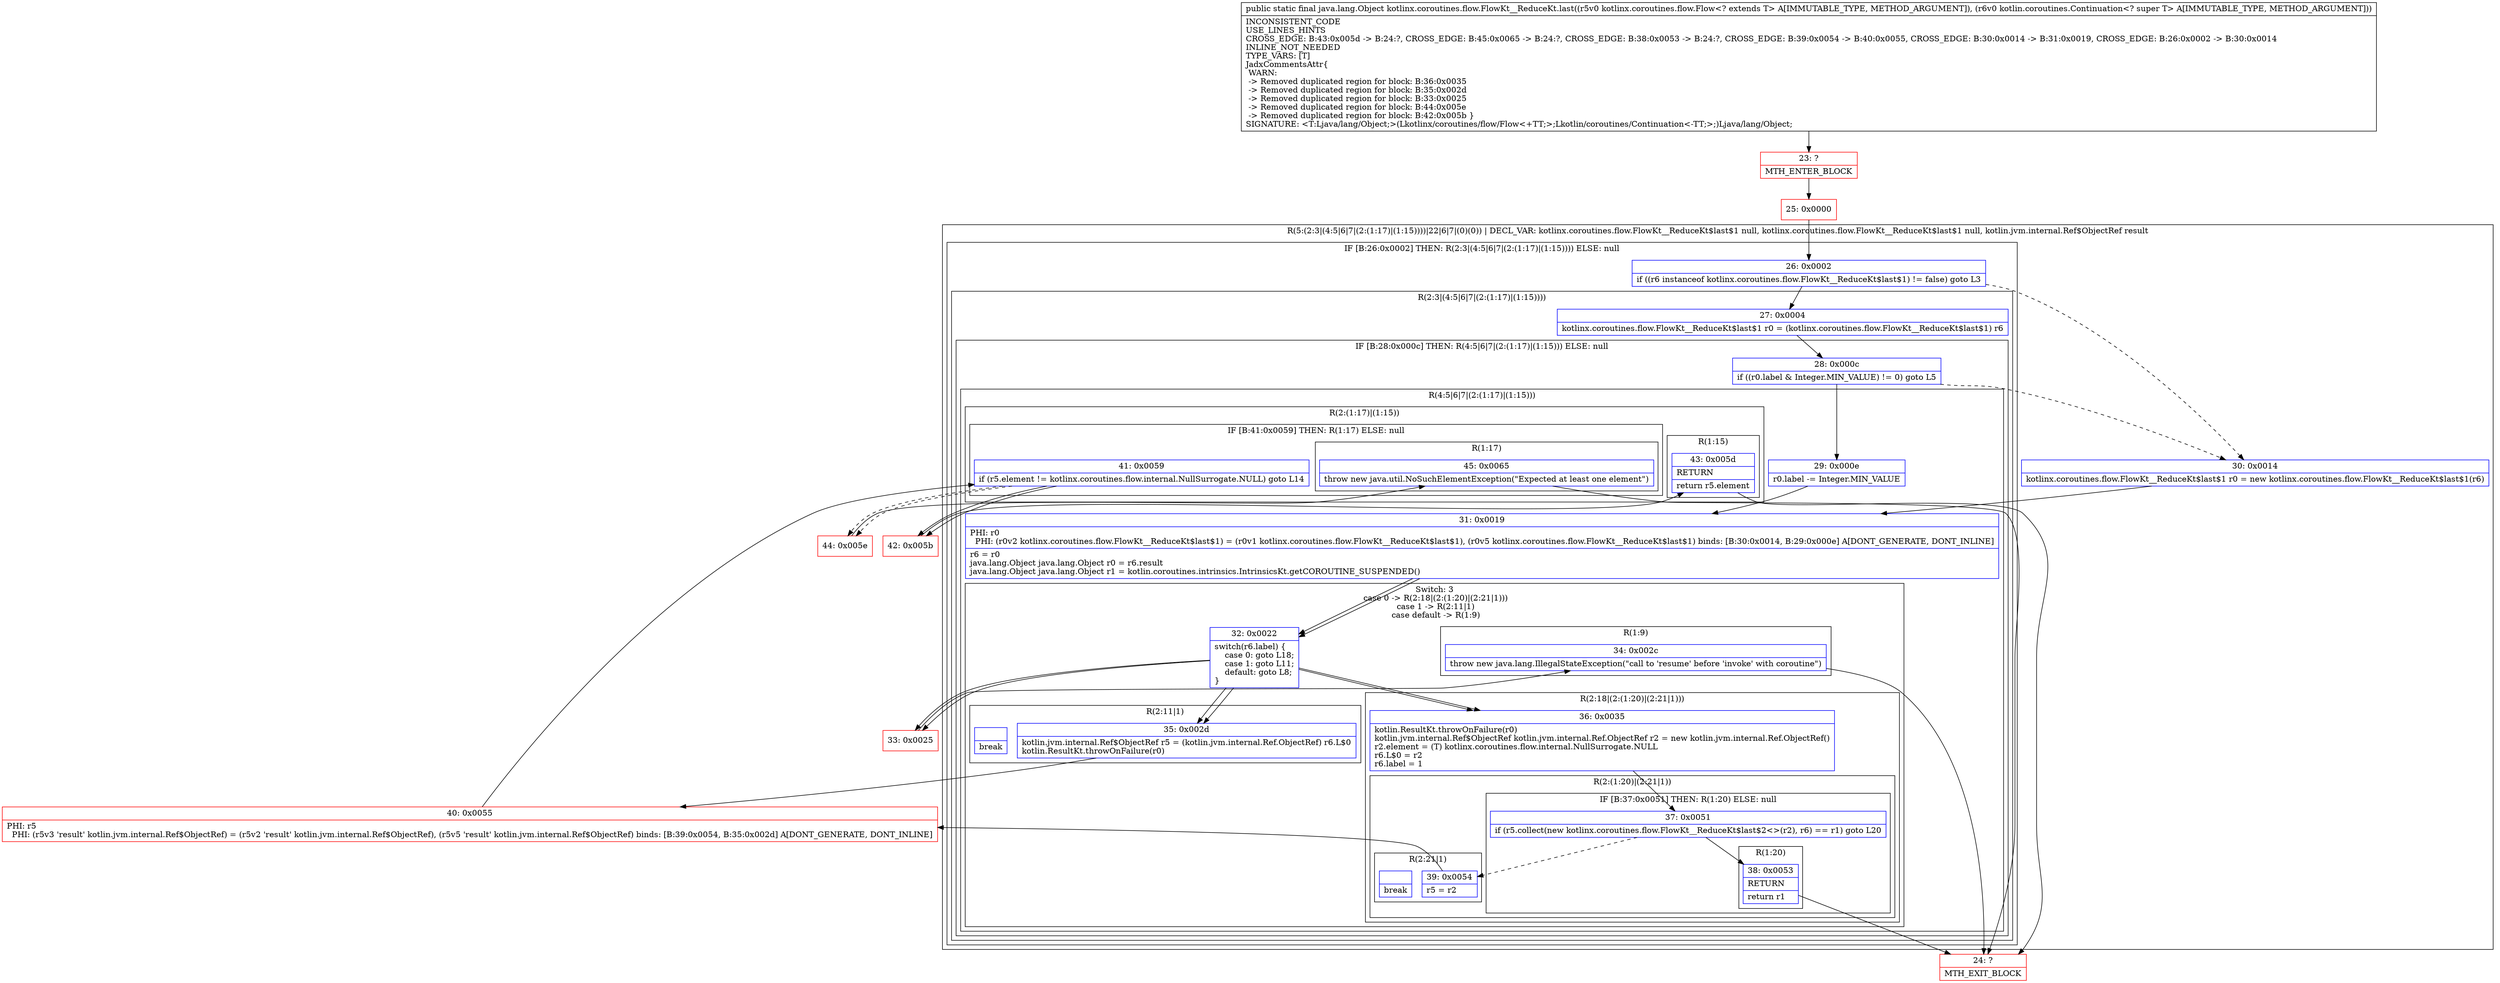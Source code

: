 digraph "CFG forkotlinx.coroutines.flow.FlowKt__ReduceKt.last(Lkotlinx\/coroutines\/flow\/Flow;Lkotlin\/coroutines\/Continuation;)Ljava\/lang\/Object;" {
subgraph cluster_Region_1278733009 {
label = "R(5:(2:3|(4:5|6|7|(2:(1:17)|(1:15))))|22|6|7|(0)(0)) | DECL_VAR: kotlinx.coroutines.flow.FlowKt__ReduceKt$last$1 null, kotlinx.coroutines.flow.FlowKt__ReduceKt$last$1 null, kotlin.jvm.internal.Ref$ObjectRef result\l";
node [shape=record,color=blue];
subgraph cluster_IfRegion_2100680874 {
label = "IF [B:26:0x0002] THEN: R(2:3|(4:5|6|7|(2:(1:17)|(1:15)))) ELSE: null";
node [shape=record,color=blue];
Node_26 [shape=record,label="{26\:\ 0x0002|if ((r6 instanceof kotlinx.coroutines.flow.FlowKt__ReduceKt$last$1) != false) goto L3\l}"];
subgraph cluster_Region_1339157283 {
label = "R(2:3|(4:5|6|7|(2:(1:17)|(1:15))))";
node [shape=record,color=blue];
Node_27 [shape=record,label="{27\:\ 0x0004|kotlinx.coroutines.flow.FlowKt__ReduceKt$last$1 r0 = (kotlinx.coroutines.flow.FlowKt__ReduceKt$last$1) r6\l}"];
subgraph cluster_IfRegion_959555042 {
label = "IF [B:28:0x000c] THEN: R(4:5|6|7|(2:(1:17)|(1:15))) ELSE: null";
node [shape=record,color=blue];
Node_28 [shape=record,label="{28\:\ 0x000c|if ((r0.label & Integer.MIN_VALUE) != 0) goto L5\l}"];
subgraph cluster_Region_941788938 {
label = "R(4:5|6|7|(2:(1:17)|(1:15)))";
node [shape=record,color=blue];
Node_29 [shape=record,label="{29\:\ 0x000e|r0.label \-= Integer.MIN_VALUE\l}"];
Node_31 [shape=record,label="{31\:\ 0x0019|PHI: r0 \l  PHI: (r0v2 kotlinx.coroutines.flow.FlowKt__ReduceKt$last$1) = (r0v1 kotlinx.coroutines.flow.FlowKt__ReduceKt$last$1), (r0v5 kotlinx.coroutines.flow.FlowKt__ReduceKt$last$1) binds: [B:30:0x0014, B:29:0x000e] A[DONT_GENERATE, DONT_INLINE]\l|r6 = r0\ljava.lang.Object java.lang.Object r0 = r6.result\ljava.lang.Object java.lang.Object r1 = kotlin.coroutines.intrinsics.IntrinsicsKt.getCOROUTINE_SUSPENDED()\l}"];
subgraph cluster_SwitchRegion_1043876342 {
label = "Switch: 3
 case 0 -> R(2:18|(2:(1:20)|(2:21|1)))
 case 1 -> R(2:11|1)
 case default -> R(1:9)";
node [shape=record,color=blue];
Node_32 [shape=record,label="{32\:\ 0x0022|switch(r6.label) \{\l    case 0: goto L18;\l    case 1: goto L11;\l    default: goto L8;\l\}\l}"];
subgraph cluster_Region_1294617986 {
label = "R(2:18|(2:(1:20)|(2:21|1)))";
node [shape=record,color=blue];
Node_36 [shape=record,label="{36\:\ 0x0035|kotlin.ResultKt.throwOnFailure(r0)\lkotlin.jvm.internal.Ref$ObjectRef kotlin.jvm.internal.Ref.ObjectRef r2 = new kotlin.jvm.internal.Ref.ObjectRef()\lr2.element = (T) kotlinx.coroutines.flow.internal.NullSurrogate.NULL\lr6.L$0 = r2\lr6.label = 1\l}"];
subgraph cluster_Region_443901982 {
label = "R(2:(1:20)|(2:21|1))";
node [shape=record,color=blue];
subgraph cluster_IfRegion_232931319 {
label = "IF [B:37:0x0051] THEN: R(1:20) ELSE: null";
node [shape=record,color=blue];
Node_37 [shape=record,label="{37\:\ 0x0051|if (r5.collect(new kotlinx.coroutines.flow.FlowKt__ReduceKt$last$2\<\>(r2), r6) == r1) goto L20\l}"];
subgraph cluster_Region_1120285151 {
label = "R(1:20)";
node [shape=record,color=blue];
Node_38 [shape=record,label="{38\:\ 0x0053|RETURN\l|return r1\l}"];
}
}
subgraph cluster_Region_1590141943 {
label = "R(2:21|1)";
node [shape=record,color=blue];
Node_39 [shape=record,label="{39\:\ 0x0054|r5 = r2\l}"];
Node_InsnContainer_1759679060 [shape=record,label="{|break\l}"];
}
}
}
subgraph cluster_Region_555006878 {
label = "R(2:11|1)";
node [shape=record,color=blue];
Node_35 [shape=record,label="{35\:\ 0x002d|kotlin.jvm.internal.Ref$ObjectRef r5 = (kotlin.jvm.internal.Ref.ObjectRef) r6.L$0\lkotlin.ResultKt.throwOnFailure(r0)\l}"];
Node_InsnContainer_1002567530 [shape=record,label="{|break\l}"];
}
subgraph cluster_Region_258693957 {
label = "R(1:9)";
node [shape=record,color=blue];
Node_34 [shape=record,label="{34\:\ 0x002c|throw new java.lang.IllegalStateException(\"call to 'resume' before 'invoke' with coroutine\")\l}"];
}
}
subgraph cluster_Region_1047521070 {
label = "R(2:(1:17)|(1:15))";
node [shape=record,color=blue];
subgraph cluster_IfRegion_1122218629 {
label = "IF [B:41:0x0059] THEN: R(1:17) ELSE: null";
node [shape=record,color=blue];
Node_41 [shape=record,label="{41\:\ 0x0059|if (r5.element != kotlinx.coroutines.flow.internal.NullSurrogate.NULL) goto L14\l}"];
subgraph cluster_Region_1991075604 {
label = "R(1:17)";
node [shape=record,color=blue];
Node_45 [shape=record,label="{45\:\ 0x0065|throw new java.util.NoSuchElementException(\"Expected at least one element\")\l}"];
}
}
subgraph cluster_Region_600419319 {
label = "R(1:15)";
node [shape=record,color=blue];
Node_43 [shape=record,label="{43\:\ 0x005d|RETURN\l|return r5.element\l}"];
}
}
}
}
}
}
Node_30 [shape=record,label="{30\:\ 0x0014|kotlinx.coroutines.flow.FlowKt__ReduceKt$last$1 r0 = new kotlinx.coroutines.flow.FlowKt__ReduceKt$last$1(r6)\l}"];
Node_31 [shape=record,label="{31\:\ 0x0019|PHI: r0 \l  PHI: (r0v2 kotlinx.coroutines.flow.FlowKt__ReduceKt$last$1) = (r0v1 kotlinx.coroutines.flow.FlowKt__ReduceKt$last$1), (r0v5 kotlinx.coroutines.flow.FlowKt__ReduceKt$last$1) binds: [B:30:0x0014, B:29:0x000e] A[DONT_GENERATE, DONT_INLINE]\l|r6 = r0\ljava.lang.Object java.lang.Object r0 = r6.result\ljava.lang.Object java.lang.Object r1 = kotlin.coroutines.intrinsics.IntrinsicsKt.getCOROUTINE_SUSPENDED()\l}"];
subgraph cluster_SwitchRegion_1570709939 {
label = "Switch: 0";
node [shape=record,color=blue];
Node_32 [shape=record,label="{32\:\ 0x0022|switch(r6.label) \{\l    case 0: goto L18;\l    case 1: goto L11;\l    default: goto L8;\l\}\l}"];
}
subgraph cluster_IfRegion_1650359863 {
label = "IF [B:41:0x0059] THEN: R(0) ELSE: R(0)";
node [shape=record,color=blue];
Node_41 [shape=record,label="{41\:\ 0x0059|if (r5.element != kotlinx.coroutines.flow.internal.NullSurrogate.NULL) goto L14\l}"];
subgraph cluster_Region_1031184227 {
label = "R(0)";
node [shape=record,color=blue];
}
subgraph cluster_Region_553568798 {
label = "R(0)";
node [shape=record,color=blue];
}
}
}
Node_23 [shape=record,color=red,label="{23\:\ ?|MTH_ENTER_BLOCK\l}"];
Node_25 [shape=record,color=red,label="{25\:\ 0x0000}"];
Node_33 [shape=record,color=red,label="{33\:\ 0x0025}"];
Node_24 [shape=record,color=red,label="{24\:\ ?|MTH_EXIT_BLOCK\l}"];
Node_40 [shape=record,color=red,label="{40\:\ 0x0055|PHI: r5 \l  PHI: (r5v3 'result' kotlin.jvm.internal.Ref$ObjectRef) = (r5v2 'result' kotlin.jvm.internal.Ref$ObjectRef), (r5v5 'result' kotlin.jvm.internal.Ref$ObjectRef) binds: [B:39:0x0054, B:35:0x002d] A[DONT_GENERATE, DONT_INLINE]\l}"];
Node_42 [shape=record,color=red,label="{42\:\ 0x005b}"];
Node_44 [shape=record,color=red,label="{44\:\ 0x005e}"];
MethodNode[shape=record,label="{public static final java.lang.Object kotlinx.coroutines.flow.FlowKt__ReduceKt.last((r5v0 kotlinx.coroutines.flow.Flow\<? extends T\> A[IMMUTABLE_TYPE, METHOD_ARGUMENT]), (r6v0 kotlin.coroutines.Continuation\<? super T\> A[IMMUTABLE_TYPE, METHOD_ARGUMENT]))  | INCONSISTENT_CODE\lUSE_LINES_HINTS\lCROSS_EDGE: B:43:0x005d \-\> B:24:?, CROSS_EDGE: B:45:0x0065 \-\> B:24:?, CROSS_EDGE: B:38:0x0053 \-\> B:24:?, CROSS_EDGE: B:39:0x0054 \-\> B:40:0x0055, CROSS_EDGE: B:30:0x0014 \-\> B:31:0x0019, CROSS_EDGE: B:26:0x0002 \-\> B:30:0x0014\lINLINE_NOT_NEEDED\lTYPE_VARS: [T]\lJadxCommentsAttr\{\l WARN: \l \-\> Removed duplicated region for block: B:36:0x0035 \l \-\> Removed duplicated region for block: B:35:0x002d \l \-\> Removed duplicated region for block: B:33:0x0025 \l \-\> Removed duplicated region for block: B:44:0x005e \l \-\> Removed duplicated region for block: B:42:0x005b \}\lSIGNATURE: \<T:Ljava\/lang\/Object;\>(Lkotlinx\/coroutines\/flow\/Flow\<+TT;\>;Lkotlin\/coroutines\/Continuation\<\-TT;\>;)Ljava\/lang\/Object;\l}"];
MethodNode -> Node_23;Node_26 -> Node_27;
Node_26 -> Node_30[style=dashed];
Node_27 -> Node_28;
Node_28 -> Node_29;
Node_28 -> Node_30[style=dashed];
Node_29 -> Node_31;
Node_31 -> Node_32;
Node_32 -> Node_33;
Node_32 -> Node_35;
Node_32 -> Node_36;
Node_36 -> Node_37;
Node_37 -> Node_38;
Node_37 -> Node_39[style=dashed];
Node_38 -> Node_24;
Node_39 -> Node_40;
Node_35 -> Node_40;
Node_34 -> Node_24;
Node_41 -> Node_42;
Node_41 -> Node_44[style=dashed];
Node_45 -> Node_24;
Node_43 -> Node_24;
Node_30 -> Node_31;
Node_31 -> Node_32;
Node_32 -> Node_33;
Node_32 -> Node_35;
Node_32 -> Node_36;
Node_41 -> Node_42;
Node_41 -> Node_44[style=dashed];
Node_23 -> Node_25;
Node_25 -> Node_26;
Node_33 -> Node_34;
Node_40 -> Node_41;
Node_42 -> Node_43;
Node_44 -> Node_45;
}


